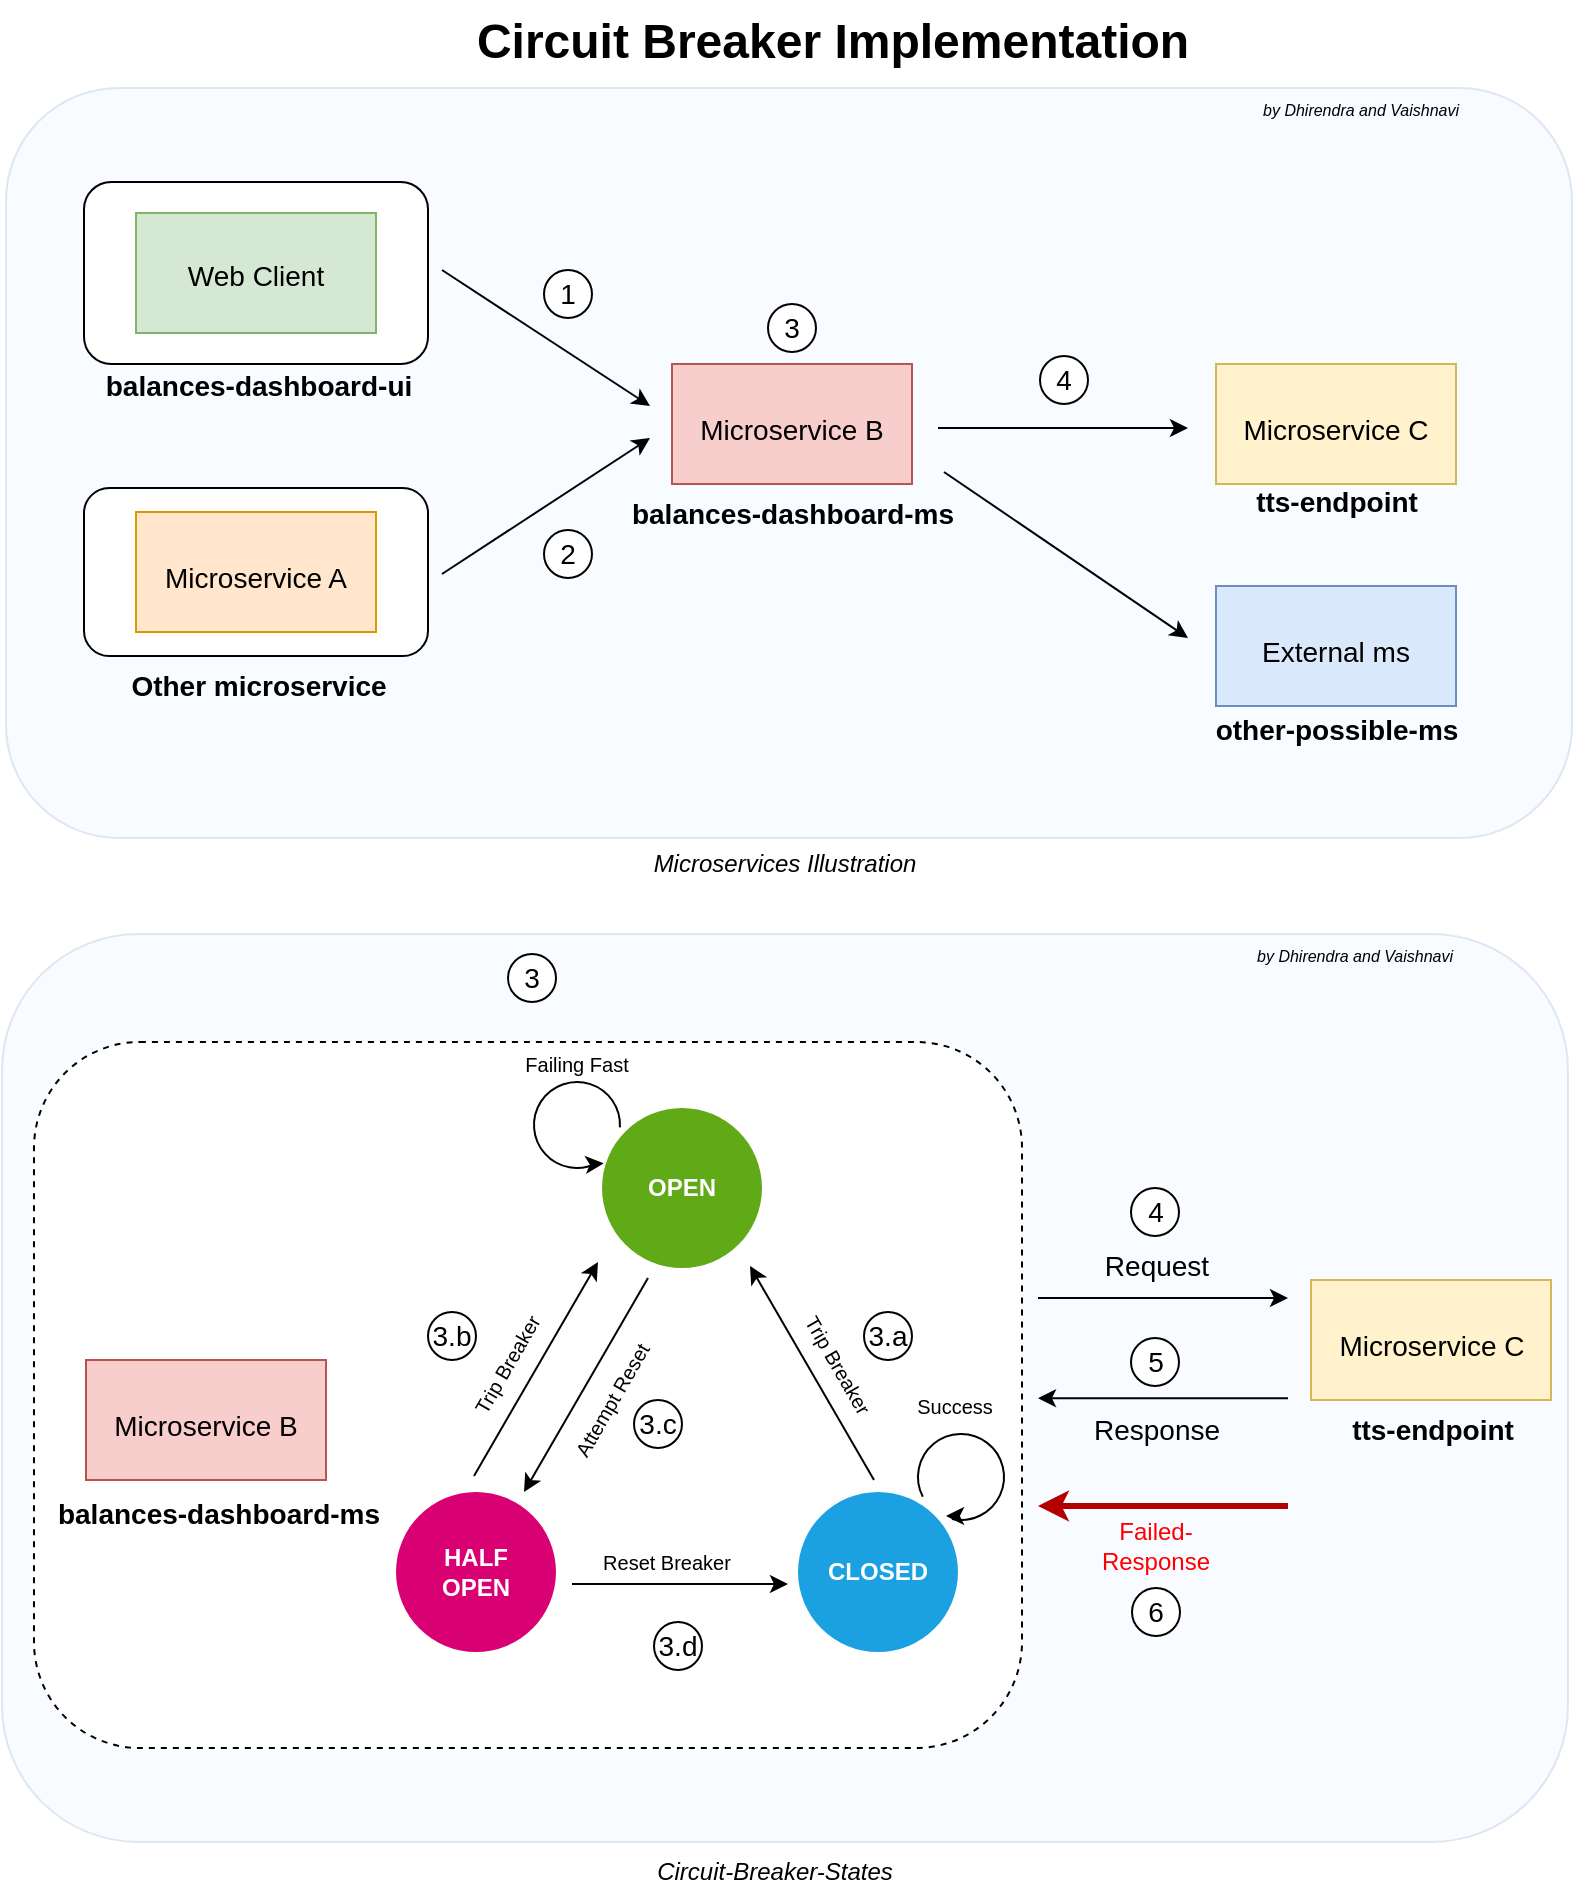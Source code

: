 <mxfile version="20.8.23" type="github">
  <diagram name="Page-1" id="zpTn3r8GMwmLKmJmFnTA">
    <mxGraphModel dx="1247" dy="697" grid="0" gridSize="10" guides="1" tooltips="1" connect="1" arrows="1" fold="1" page="1" pageScale="1" pageWidth="827" pageHeight="1169" math="0" shadow="0">
      <root>
        <mxCell id="0" />
        <mxCell id="1" parent="0" />
        <mxCell id="Klv2HP3WROlozODVpOtE-30" value="" style="rounded=1;whiteSpace=wrap;html=1;labelBackgroundColor=none;fontSize=10;fillColor=#dae8fc;strokeColor=#6c8ebf;opacity=20;" vertex="1" parent="1">
          <mxGeometry x="18" y="480" width="783" height="454" as="geometry" />
        </mxCell>
        <mxCell id="Klv2HP3WROlozODVpOtE-29" value="" style="rounded=1;whiteSpace=wrap;html=1;labelBackgroundColor=none;fontSize=10;fillColor=#dae8fc;strokeColor=#6c8ebf;opacity=20;" vertex="1" parent="1">
          <mxGeometry x="20" y="57" width="783" height="375" as="geometry" />
        </mxCell>
        <mxCell id="AgxBdR0-oDlHM96_HyEY-23" value="" style="rounded=1;whiteSpace=wrap;html=1;fontSize=14;dashed=1;movable=1;resizable=1;rotatable=1;deletable=1;editable=1;locked=0;connectable=1;" parent="1" vertex="1">
          <mxGeometry x="34" y="534" width="494" height="353" as="geometry" />
        </mxCell>
        <mxCell id="AgxBdR0-oDlHM96_HyEY-7" value="" style="rounded=1;whiteSpace=wrap;html=1;fontSize=24;" parent="1" vertex="1">
          <mxGeometry x="59" y="257" width="172" height="84" as="geometry" />
        </mxCell>
        <mxCell id="AgxBdR0-oDlHM96_HyEY-1" value="&lt;font style=&quot;font-size: 24px;&quot;&gt;&lt;b style=&quot;font-size: 24px;&quot;&gt;Circuit Breaker Implementation&lt;/b&gt;&lt;/font&gt;" style="text;html=1;align=center;verticalAlign=middle;resizable=0;points=[];autosize=1;strokeColor=none;fillColor=none;fontSize=24;" parent="1" vertex="1">
          <mxGeometry x="246" y="13" width="374" height="41" as="geometry" />
        </mxCell>
        <mxCell id="AgxBdR0-oDlHM96_HyEY-2" value="" style="rounded=1;whiteSpace=wrap;html=1;fontSize=24;" parent="1" vertex="1">
          <mxGeometry x="59" y="104" width="172" height="91" as="geometry" />
        </mxCell>
        <mxCell id="AgxBdR0-oDlHM96_HyEY-3" value="&lt;font style=&quot;font-size: 14px;&quot;&gt;Web Client&lt;/font&gt;" style="rounded=0;whiteSpace=wrap;html=1;fontSize=18;fillColor=#d5e8d4;strokeColor=#82b366;" parent="1" vertex="1">
          <mxGeometry x="85" y="119.5" width="120" height="60" as="geometry" />
        </mxCell>
        <mxCell id="AgxBdR0-oDlHM96_HyEY-4" value="&lt;font style=&quot;font-size: 14px;&quot;&gt;Microservice A&lt;/font&gt;" style="rounded=0;whiteSpace=wrap;html=1;fontSize=24;fillColor=#ffe6cc;strokeColor=#d79b00;" parent="1" vertex="1">
          <mxGeometry x="85" y="269" width="120" height="60" as="geometry" />
        </mxCell>
        <mxCell id="AgxBdR0-oDlHM96_HyEY-5" value="&lt;font style=&quot;font-size: 14px;&quot;&gt;Microservice B&lt;/font&gt;" style="rounded=0;whiteSpace=wrap;html=1;fontSize=24;fillColor=#f8cecc;strokeColor=#b85450;" parent="1" vertex="1">
          <mxGeometry x="353" y="195" width="120" height="60" as="geometry" />
        </mxCell>
        <mxCell id="AgxBdR0-oDlHM96_HyEY-6" value="&lt;font style=&quot;font-size: 14px;&quot;&gt;Microservice C&lt;/font&gt;" style="rounded=0;whiteSpace=wrap;html=1;fontSize=24;fillColor=#fff2cc;strokeColor=#d6b656;" parent="1" vertex="1">
          <mxGeometry x="625" y="195" width="120" height="60" as="geometry" />
        </mxCell>
        <mxCell id="AgxBdR0-oDlHM96_HyEY-8" value="&lt;font style=&quot;font-size: 14px;&quot;&gt;External ms&lt;/font&gt;" style="rounded=0;whiteSpace=wrap;html=1;fontSize=24;fillColor=#dae8fc;strokeColor=#6c8ebf;" parent="1" vertex="1">
          <mxGeometry x="625" y="306" width="120" height="60" as="geometry" />
        </mxCell>
        <mxCell id="AgxBdR0-oDlHM96_HyEY-9" value="&lt;span&gt;balances-dashboard-ui&lt;/span&gt;" style="text;html=1;align=center;verticalAlign=middle;resizable=0;points=[];autosize=1;strokeColor=none;fillColor=none;fontSize=14;fontStyle=1" parent="1" vertex="1">
          <mxGeometry x="60" y="191" width="171" height="29" as="geometry" />
        </mxCell>
        <mxCell id="AgxBdR0-oDlHM96_HyEY-10" value="Other microservice" style="text;html=1;align=center;verticalAlign=middle;resizable=0;points=[];autosize=1;strokeColor=none;fillColor=none;fontSize=14;fontStyle=1" parent="1" vertex="1">
          <mxGeometry x="73" y="341" width="146" height="29" as="geometry" />
        </mxCell>
        <mxCell id="AgxBdR0-oDlHM96_HyEY-11" value="" style="endArrow=classic;html=1;rounded=0;fontSize=14;" parent="1" edge="1">
          <mxGeometry width="50" height="50" relative="1" as="geometry">
            <mxPoint x="238" y="148" as="sourcePoint" />
            <mxPoint x="342" y="216" as="targetPoint" />
          </mxGeometry>
        </mxCell>
        <mxCell id="AgxBdR0-oDlHM96_HyEY-12" value="" style="endArrow=classic;html=1;rounded=0;fontSize=14;" parent="1" edge="1">
          <mxGeometry width="50" height="50" relative="1" as="geometry">
            <mxPoint x="238" y="300" as="sourcePoint" />
            <mxPoint x="342" y="232" as="targetPoint" />
          </mxGeometry>
        </mxCell>
        <mxCell id="AgxBdR0-oDlHM96_HyEY-13" value="&lt;span&gt;balances-dashboard-ms&lt;/span&gt;" style="text;html=1;align=center;verticalAlign=middle;resizable=0;points=[];autosize=1;strokeColor=none;fillColor=none;fontSize=14;fontStyle=1" parent="1" vertex="1">
          <mxGeometry x="323.5" y="255" width="179" height="29" as="geometry" />
        </mxCell>
        <mxCell id="AgxBdR0-oDlHM96_HyEY-14" value="&lt;span&gt;tts-endpoint&lt;/span&gt;" style="text;html=1;align=center;verticalAlign=middle;resizable=0;points=[];autosize=1;strokeColor=none;fillColor=none;fontSize=14;fontStyle=1" parent="1" vertex="1">
          <mxGeometry x="635.5" y="249" width="99" height="29" as="geometry" />
        </mxCell>
        <mxCell id="AgxBdR0-oDlHM96_HyEY-15" value="2" style="ellipse;whiteSpace=wrap;html=1;aspect=fixed;fontSize=14;" parent="1" vertex="1">
          <mxGeometry x="289" y="278" width="24" height="24" as="geometry" />
        </mxCell>
        <mxCell id="AgxBdR0-oDlHM96_HyEY-16" value="1" style="ellipse;whiteSpace=wrap;html=1;aspect=fixed;fontSize=14;" parent="1" vertex="1">
          <mxGeometry x="289" y="148" width="24" height="24" as="geometry" />
        </mxCell>
        <mxCell id="AgxBdR0-oDlHM96_HyEY-17" value="" style="endArrow=classic;html=1;rounded=0;fontSize=14;" parent="1" edge="1">
          <mxGeometry width="50" height="50" relative="1" as="geometry">
            <mxPoint x="486" y="227" as="sourcePoint" />
            <mxPoint x="611" y="227" as="targetPoint" />
          </mxGeometry>
        </mxCell>
        <mxCell id="AgxBdR0-oDlHM96_HyEY-18" value="3" style="ellipse;whiteSpace=wrap;html=1;aspect=fixed;fontSize=14;" parent="1" vertex="1">
          <mxGeometry x="401" y="165" width="24" height="24" as="geometry" />
        </mxCell>
        <mxCell id="AgxBdR0-oDlHM96_HyEY-19" value="" style="endArrow=classic;html=1;rounded=0;fontSize=14;" parent="1" edge="1">
          <mxGeometry width="50" height="50" relative="1" as="geometry">
            <mxPoint x="489" y="249" as="sourcePoint" />
            <mxPoint x="611" y="332" as="targetPoint" />
          </mxGeometry>
        </mxCell>
        <mxCell id="AgxBdR0-oDlHM96_HyEY-20" value="&lt;span&gt;other-possible-ms&lt;/span&gt;" style="text;html=1;align=center;verticalAlign=middle;resizable=0;points=[];autosize=1;strokeColor=none;fillColor=none;fontSize=14;fontStyle=1" parent="1" vertex="1">
          <mxGeometry x="615.5" y="363" width="139" height="29" as="geometry" />
        </mxCell>
        <mxCell id="AgxBdR0-oDlHM96_HyEY-21" value="&lt;font style=&quot;font-size: 14px;&quot;&gt;Microservice B&lt;/font&gt;" style="rounded=0;whiteSpace=wrap;html=1;fontSize=24;fillColor=#f8cecc;strokeColor=#b85450;" parent="1" vertex="1">
          <mxGeometry x="60" y="693" width="120" height="60" as="geometry" />
        </mxCell>
        <mxCell id="AgxBdR0-oDlHM96_HyEY-22" value="&lt;font style=&quot;font-size: 14px;&quot;&gt;Microservice C&lt;/font&gt;" style="rounded=0;whiteSpace=wrap;html=1;fontSize=24;fillColor=#fff2cc;strokeColor=#d6b656;" parent="1" vertex="1">
          <mxGeometry x="672.5" y="653" width="120" height="60" as="geometry" />
        </mxCell>
        <mxCell id="AgxBdR0-oDlHM96_HyEY-25" value="" style="endArrow=classic;html=1;rounded=0;fontSize=14;" parent="1" edge="1">
          <mxGeometry width="50" height="50" relative="1" as="geometry">
            <mxPoint x="536" y="662" as="sourcePoint" />
            <mxPoint x="661" y="662" as="targetPoint" />
          </mxGeometry>
        </mxCell>
        <mxCell id="AgxBdR0-oDlHM96_HyEY-26" value="" style="endArrow=classic;html=1;rounded=0;fontSize=14;" parent="1" edge="1">
          <mxGeometry width="50" height="50" relative="1" as="geometry">
            <mxPoint x="661" y="712.09" as="sourcePoint" />
            <mxPoint x="536" y="712.09" as="targetPoint" />
          </mxGeometry>
        </mxCell>
        <mxCell id="AgxBdR0-oDlHM96_HyEY-27" value="Request" style="text;html=1;align=center;verticalAlign=middle;resizable=0;points=[];autosize=1;strokeColor=none;fillColor=none;fontSize=14;" parent="1" vertex="1">
          <mxGeometry x="559.5" y="631" width="70" height="29" as="geometry" />
        </mxCell>
        <mxCell id="AgxBdR0-oDlHM96_HyEY-28" value="Response" style="text;html=1;align=center;verticalAlign=middle;resizable=0;points=[];autosize=1;strokeColor=none;fillColor=none;fontSize=14;" parent="1" vertex="1">
          <mxGeometry x="554.5" y="713" width="81" height="29" as="geometry" />
        </mxCell>
        <mxCell id="AgxBdR0-oDlHM96_HyEY-29" value="4" style="ellipse;whiteSpace=wrap;html=1;aspect=fixed;fontSize=14;" parent="1" vertex="1">
          <mxGeometry x="582.5" y="607" width="24" height="24" as="geometry" />
        </mxCell>
        <mxCell id="AgxBdR0-oDlHM96_HyEY-31" value="4" style="ellipse;whiteSpace=wrap;html=1;aspect=fixed;fontSize=14;" parent="1" vertex="1">
          <mxGeometry x="537" y="191" width="24" height="24" as="geometry" />
        </mxCell>
        <mxCell id="Klv2HP3WROlozODVpOtE-1" value="&lt;b&gt;&lt;font color=&quot;#ffffff&quot;&gt;OPEN&lt;/font&gt;&lt;/b&gt;" style="ellipse;whiteSpace=wrap;html=1;aspect=fixed;fillColor=#60a917;strokeColor=none;fontColor=#ffffff;" vertex="1" parent="1">
          <mxGeometry x="318" y="567" width="80" height="80" as="geometry" />
        </mxCell>
        <mxCell id="Klv2HP3WROlozODVpOtE-2" value="&lt;b&gt;HALF&lt;br&gt;OPEN&lt;/b&gt;" style="ellipse;whiteSpace=wrap;html=1;aspect=fixed;fillColor=#d80073;strokeColor=none;fontColor=#ffffff;" vertex="1" parent="1">
          <mxGeometry x="215" y="759" width="80" height="80" as="geometry" />
        </mxCell>
        <mxCell id="Klv2HP3WROlozODVpOtE-3" value="&lt;b&gt;CLOSED&lt;/b&gt;" style="ellipse;whiteSpace=wrap;html=1;aspect=fixed;fillColor=#1ba1e2;strokeColor=none;fontColor=#ffffff;" vertex="1" parent="1">
          <mxGeometry x="416" y="759" width="80" height="80" as="geometry" />
        </mxCell>
        <mxCell id="Klv2HP3WROlozODVpOtE-4" value="" style="verticalLabelPosition=bottom;verticalAlign=top;html=1;shape=mxgraph.basic.arc;startAngle=0.424;endAngle=0.259;fontColor=#FFFFFF;" vertex="1" parent="1">
          <mxGeometry x="284" y="554" width="43" height="43" as="geometry" />
        </mxCell>
        <mxCell id="Klv2HP3WROlozODVpOtE-5" value="" style="verticalLabelPosition=bottom;verticalAlign=top;html=1;shape=mxgraph.basic.arc;startAngle=0.424;endAngle=0.284;fontColor=#FFFFFF;rotation=90;" vertex="1" parent="1">
          <mxGeometry x="476" y="730" width="43" height="43" as="geometry" />
        </mxCell>
        <mxCell id="Klv2HP3WROlozODVpOtE-6" value="" style="endArrow=classic;html=1;rounded=0;fontColor=#FFFFFF;" edge="1" parent="1">
          <mxGeometry width="50" height="50" relative="1" as="geometry">
            <mxPoint x="254" y="751" as="sourcePoint" />
            <mxPoint x="316" y="644" as="targetPoint" />
          </mxGeometry>
        </mxCell>
        <mxCell id="Klv2HP3WROlozODVpOtE-7" value="" style="endArrow=classic;html=1;rounded=0;fontColor=#FFFFFF;" edge="1" parent="1">
          <mxGeometry width="50" height="50" relative="1" as="geometry">
            <mxPoint x="454" y="753" as="sourcePoint" />
            <mxPoint x="392" y="646" as="targetPoint" />
          </mxGeometry>
        </mxCell>
        <mxCell id="Klv2HP3WROlozODVpOtE-8" value="" style="endArrow=classic;html=1;rounded=0;fontColor=#FFFFFF;" edge="1" parent="1">
          <mxGeometry width="50" height="50" relative="1" as="geometry">
            <mxPoint x="303" y="805" as="sourcePoint" />
            <mxPoint x="411" y="805" as="targetPoint" />
          </mxGeometry>
        </mxCell>
        <mxCell id="Klv2HP3WROlozODVpOtE-9" value="" style="endArrow=classic;html=1;rounded=0;fontColor=#FFFFFF;" edge="1" parent="1">
          <mxGeometry width="50" height="50" relative="1" as="geometry">
            <mxPoint x="341" y="652.0" as="sourcePoint" />
            <mxPoint x="279" y="759.0" as="targetPoint" />
          </mxGeometry>
        </mxCell>
        <mxCell id="Klv2HP3WROlozODVpOtE-10" value="" style="endArrow=classic;html=1;rounded=0;fontColor=#FFFFFF;entryX=0.01;entryY=0.346;entryDx=0;entryDy=0;entryPerimeter=0;" edge="1" parent="1" target="Klv2HP3WROlozODVpOtE-1">
          <mxGeometry width="50" height="50" relative="1" as="geometry">
            <mxPoint x="315" y="595" as="sourcePoint" />
            <mxPoint x="430" y="494" as="targetPoint" />
          </mxGeometry>
        </mxCell>
        <mxCell id="Klv2HP3WROlozODVpOtE-11" value="" style="endArrow=classic;html=1;rounded=0;fontColor=#FFFFFF;" edge="1" parent="1">
          <mxGeometry width="50" height="50" relative="1" as="geometry">
            <mxPoint x="492" y="771" as="sourcePoint" />
            <mxPoint x="490" y="771" as="targetPoint" />
          </mxGeometry>
        </mxCell>
        <mxCell id="Klv2HP3WROlozODVpOtE-12" value="3" style="ellipse;whiteSpace=wrap;html=1;aspect=fixed;fontSize=14;" vertex="1" parent="1">
          <mxGeometry x="271" y="490" width="24" height="24" as="geometry" />
        </mxCell>
        <mxCell id="Klv2HP3WROlozODVpOtE-15" value="" style="endArrow=classic;html=1;rounded=0;fontSize=14;fillColor=#e51400;strokeColor=#B20000;strokeWidth=3;" edge="1" parent="1">
          <mxGeometry width="50" height="50" relative="1" as="geometry">
            <mxPoint x="661" y="766" as="sourcePoint" />
            <mxPoint x="536" y="766" as="targetPoint" />
          </mxGeometry>
        </mxCell>
        <mxCell id="Klv2HP3WROlozODVpOtE-17" value="Failed-Response" style="text;html=1;strokeColor=none;fillColor=none;align=center;verticalAlign=middle;whiteSpace=wrap;rounded=0;fontColor=#ff0000;" vertex="1" parent="1">
          <mxGeometry x="565" y="771" width="60" height="30" as="geometry" />
        </mxCell>
        <mxCell id="Klv2HP3WROlozODVpOtE-19" value="5" style="ellipse;whiteSpace=wrap;html=1;aspect=fixed;fontSize=14;" vertex="1" parent="1">
          <mxGeometry x="582.5" y="682" width="24" height="24" as="geometry" />
        </mxCell>
        <mxCell id="Klv2HP3WROlozODVpOtE-20" value="6" style="ellipse;whiteSpace=wrap;html=1;aspect=fixed;fontSize=14;" vertex="1" parent="1">
          <mxGeometry x="583" y="807" width="24" height="24" as="geometry" />
        </mxCell>
        <mxCell id="Klv2HP3WROlozODVpOtE-21" value="&lt;span&gt;balances-dashboard-ms&lt;/span&gt;" style="text;html=1;align=center;verticalAlign=middle;resizable=0;points=[];autosize=1;strokeColor=none;fillColor=none;fontSize=14;fontStyle=1" vertex="1" parent="1">
          <mxGeometry x="36" y="755" width="179" height="29" as="geometry" />
        </mxCell>
        <mxCell id="Klv2HP3WROlozODVpOtE-22" value="Success" style="text;html=1;strokeColor=none;fillColor=none;align=center;verticalAlign=middle;whiteSpace=wrap;rounded=0;fontColor=#000000;fontSize=10;" vertex="1" parent="1">
          <mxGeometry x="462.5" y="702" width="63" height="28" as="geometry" />
        </mxCell>
        <mxCell id="Klv2HP3WROlozODVpOtE-23" value="Failing Fast" style="text;html=1;strokeColor=none;fillColor=none;align=center;verticalAlign=middle;whiteSpace=wrap;rounded=0;fontColor=#000000;fontSize=10;" vertex="1" parent="1">
          <mxGeometry x="274" y="531" width="63" height="28" as="geometry" />
        </mxCell>
        <mxCell id="Klv2HP3WROlozODVpOtE-24" value="Trip Breaker" style="text;html=1;strokeColor=none;fillColor=none;align=center;verticalAlign=middle;whiteSpace=wrap;rounded=0;fontColor=#000000;fontSize=10;rotation=60;" vertex="1" parent="1">
          <mxGeometry x="404.5" y="681" width="63" height="28" as="geometry" />
        </mxCell>
        <mxCell id="Klv2HP3WROlozODVpOtE-25" value="Attempt Reset" style="text;html=1;strokeColor=none;fillColor=none;align=center;verticalAlign=middle;whiteSpace=wrap;rounded=0;fontColor=#000000;fontSize=10;rotation=-60;" vertex="1" parent="1">
          <mxGeometry x="282.5" y="699.4" width="81" height="28" as="geometry" />
        </mxCell>
        <mxCell id="Klv2HP3WROlozODVpOtE-26" value="Trip Breaker" style="text;html=1;strokeColor=none;fillColor=none;align=center;verticalAlign=middle;whiteSpace=wrap;rounded=0;fontColor=#000000;fontSize=10;rotation=-60;" vertex="1" parent="1">
          <mxGeometry x="239" y="681" width="63" height="28" as="geometry" />
        </mxCell>
        <mxCell id="Klv2HP3WROlozODVpOtE-27" value="Reset Breaker" style="text;html=1;strokeColor=none;fillColor=none;align=center;verticalAlign=middle;whiteSpace=wrap;rounded=0;fontColor=#000000;fontSize=10;" vertex="1" parent="1">
          <mxGeometry x="316" y="780" width="69" height="28" as="geometry" />
        </mxCell>
        <mxCell id="Klv2HP3WROlozODVpOtE-28" value="&lt;span&gt;tts-endpoint&lt;/span&gt;" style="text;html=1;align=center;verticalAlign=middle;resizable=0;points=[];autosize=1;strokeColor=none;fillColor=none;fontSize=14;fontStyle=1" vertex="1" parent="1">
          <mxGeometry x="683" y="713" width="99" height="29" as="geometry" />
        </mxCell>
        <mxCell id="Klv2HP3WROlozODVpOtE-31" value="&lt;i style=&quot;font-size: 12px;&quot;&gt;Microservices Illustration&lt;/i&gt;" style="text;html=1;align=center;verticalAlign=middle;resizable=0;points=[];autosize=1;strokeColor=none;fillColor=none;fontSize=12;fontColor=#000000;" vertex="1" parent="1">
          <mxGeometry x="334" y="432" width="149" height="26" as="geometry" />
        </mxCell>
        <mxCell id="Klv2HP3WROlozODVpOtE-32" value="&lt;i style=&quot;font-size: 12px;&quot;&gt;Circuit-Breaker-States&lt;/i&gt;" style="text;html=1;align=center;verticalAlign=middle;resizable=0;points=[];autosize=1;strokeColor=none;fillColor=none;fontSize=12;fontColor=#000000;" vertex="1" parent="1">
          <mxGeometry x="336" y="936" width="136" height="26" as="geometry" />
        </mxCell>
        <mxCell id="Klv2HP3WROlozODVpOtE-33" value="3.b" style="ellipse;whiteSpace=wrap;html=1;aspect=fixed;fontSize=14;" vertex="1" parent="1">
          <mxGeometry x="231" y="669" width="24" height="24" as="geometry" />
        </mxCell>
        <mxCell id="Klv2HP3WROlozODVpOtE-35" value="3.d" style="ellipse;whiteSpace=wrap;html=1;aspect=fixed;fontSize=14;" vertex="1" parent="1">
          <mxGeometry x="344" y="824" width="24" height="24" as="geometry" />
        </mxCell>
        <mxCell id="Klv2HP3WROlozODVpOtE-36" value="3.a" style="ellipse;whiteSpace=wrap;html=1;aspect=fixed;fontSize=14;" vertex="1" parent="1">
          <mxGeometry x="449" y="669" width="24" height="24" as="geometry" />
        </mxCell>
        <mxCell id="Klv2HP3WROlozODVpOtE-39" value="3.c" style="ellipse;whiteSpace=wrap;html=1;aspect=fixed;fontSize=14;" vertex="1" parent="1">
          <mxGeometry x="334" y="713" width="24" height="24" as="geometry" />
        </mxCell>
        <mxCell id="Klv2HP3WROlozODVpOtE-40" value="&lt;i style=&quot;font-size: 8px;&quot;&gt;by Dhirendra and Vaishnavi&lt;/i&gt;" style="text;html=1;align=center;verticalAlign=middle;resizable=0;points=[];autosize=1;fontSize=8;fontColor=#000000;" vertex="1" parent="1">
          <mxGeometry x="638.5" y="57" width="116" height="22" as="geometry" />
        </mxCell>
        <mxCell id="Klv2HP3WROlozODVpOtE-41" value="&lt;i style=&quot;font-size: 8px;&quot;&gt;by Dhirendra and Vaishnavi&lt;/i&gt;" style="text;html=1;align=center;verticalAlign=middle;resizable=0;points=[];autosize=1;fontSize=8;fontColor=#000000;" vertex="1" parent="1">
          <mxGeometry x="635.5" y="480" width="116" height="22" as="geometry" />
        </mxCell>
      </root>
    </mxGraphModel>
  </diagram>
</mxfile>
